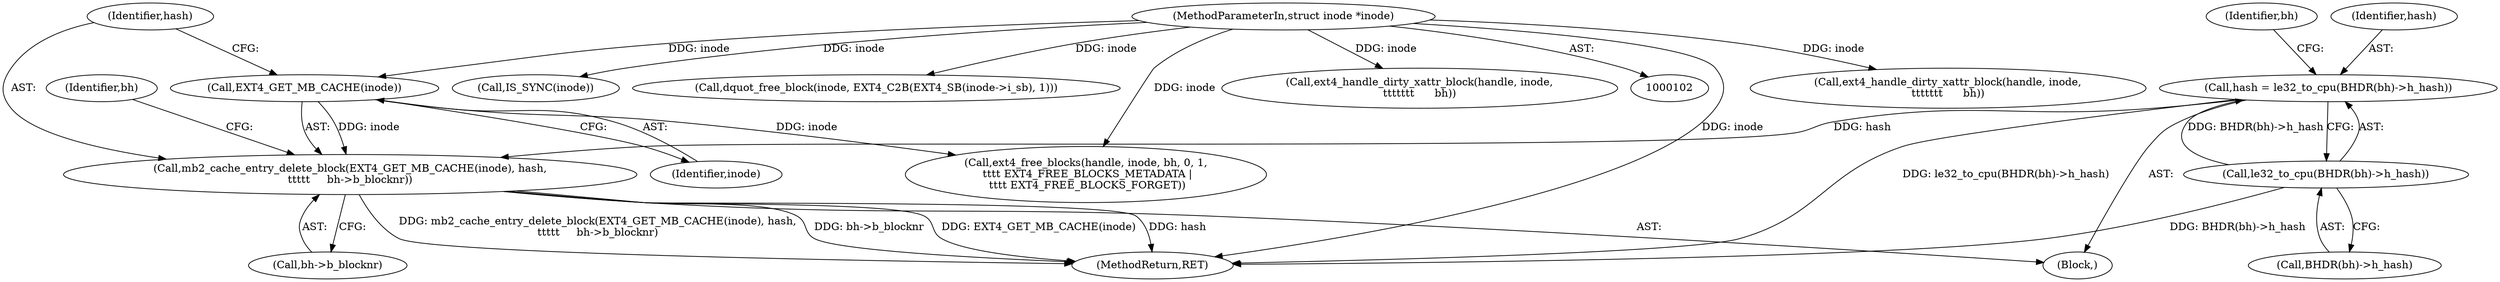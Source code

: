 digraph "0_linux_82939d7999dfc1f1998c4b1c12e2f19edbdff272_9@API" {
"1000144" [label="(Call,mb2_cache_entry_delete_block(EXT4_GET_MB_CACHE(inode), hash,\n\t\t\t\t\t     bh->b_blocknr))"];
"1000145" [label="(Call,EXT4_GET_MB_CACHE(inode))"];
"1000104" [label="(MethodParameterIn,struct inode *inode)"];
"1000134" [label="(Call,hash = le32_to_cpu(BHDR(bh)->h_hash))"];
"1000136" [label="(Call,le32_to_cpu(BHDR(bh)->h_hash))"];
"1000136" [label="(Call,le32_to_cpu(BHDR(bh)->h_hash))"];
"1000191" [label="(Call,ext4_handle_dirty_xattr_block(handle, inode,\n\t\t\t\t\t\t\t      bh))"];
"1000142" [label="(Identifier,bh)"];
"1000196" [label="(Call,IS_SYNC(inode))"];
"1000137" [label="(Call,BHDR(bh)->h_hash)"];
"1000152" [label="(Identifier,bh)"];
"1000134" [label="(Call,hash = le32_to_cpu(BHDR(bh)->h_hash))"];
"1000104" [label="(MethodParameterIn,struct inode *inode)"];
"1000146" [label="(Identifier,inode)"];
"1000200" [label="(Call,dquot_free_block(inode, EXT4_C2B(EXT4_SB(inode->i_sb), 1)))"];
"1000145" [label="(Call,EXT4_GET_MB_CACHE(inode))"];
"1000135" [label="(Identifier,hash)"];
"1000144" [label="(Call,mb2_cache_entry_delete_block(EXT4_GET_MB_CACHE(inode), hash,\n\t\t\t\t\t     bh->b_blocknr))"];
"1000155" [label="(Call,ext4_free_blocks(handle, inode, bh, 0, 1,\n \t\t\t\t EXT4_FREE_BLOCKS_METADATA |\n \t\t\t\t EXT4_FREE_BLOCKS_FORGET))"];
"1000179" [label="(Call,ext4_handle_dirty_xattr_block(handle, inode,\n\t\t\t\t\t\t\t      bh))"];
"1000147" [label="(Identifier,hash)"];
"1000148" [label="(Call,bh->b_blocknr)"];
"1000132" [label="(Block,)"];
"1000223" [label="(MethodReturn,RET)"];
"1000144" -> "1000132"  [label="AST: "];
"1000144" -> "1000148"  [label="CFG: "];
"1000145" -> "1000144"  [label="AST: "];
"1000147" -> "1000144"  [label="AST: "];
"1000148" -> "1000144"  [label="AST: "];
"1000152" -> "1000144"  [label="CFG: "];
"1000144" -> "1000223"  [label="DDG: mb2_cache_entry_delete_block(EXT4_GET_MB_CACHE(inode), hash,\n\t\t\t\t\t     bh->b_blocknr)"];
"1000144" -> "1000223"  [label="DDG: bh->b_blocknr"];
"1000144" -> "1000223"  [label="DDG: EXT4_GET_MB_CACHE(inode)"];
"1000144" -> "1000223"  [label="DDG: hash"];
"1000145" -> "1000144"  [label="DDG: inode"];
"1000134" -> "1000144"  [label="DDG: hash"];
"1000145" -> "1000146"  [label="CFG: "];
"1000146" -> "1000145"  [label="AST: "];
"1000147" -> "1000145"  [label="CFG: "];
"1000104" -> "1000145"  [label="DDG: inode"];
"1000145" -> "1000155"  [label="DDG: inode"];
"1000104" -> "1000102"  [label="AST: "];
"1000104" -> "1000223"  [label="DDG: inode"];
"1000104" -> "1000155"  [label="DDG: inode"];
"1000104" -> "1000179"  [label="DDG: inode"];
"1000104" -> "1000191"  [label="DDG: inode"];
"1000104" -> "1000196"  [label="DDG: inode"];
"1000104" -> "1000200"  [label="DDG: inode"];
"1000134" -> "1000132"  [label="AST: "];
"1000134" -> "1000136"  [label="CFG: "];
"1000135" -> "1000134"  [label="AST: "];
"1000136" -> "1000134"  [label="AST: "];
"1000142" -> "1000134"  [label="CFG: "];
"1000134" -> "1000223"  [label="DDG: le32_to_cpu(BHDR(bh)->h_hash)"];
"1000136" -> "1000134"  [label="DDG: BHDR(bh)->h_hash"];
"1000136" -> "1000137"  [label="CFG: "];
"1000137" -> "1000136"  [label="AST: "];
"1000136" -> "1000223"  [label="DDG: BHDR(bh)->h_hash"];
}
